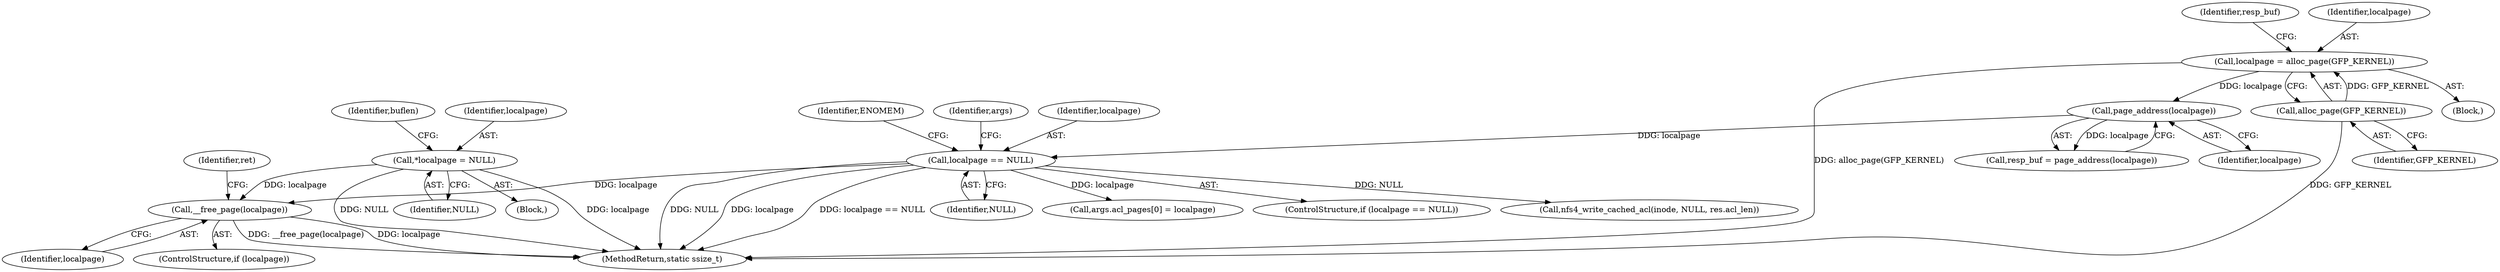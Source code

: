 digraph "1_linux_bf118a342f10dafe44b14451a1392c3254629a1f@API" {
"1000242" [label="(Call,__free_page(localpage))"];
"1000112" [label="(Call,*localpage = NULL)"];
"1000130" [label="(Call,localpage == NULL)"];
"1000127" [label="(Call,page_address(localpage))"];
"1000121" [label="(Call,localpage = alloc_page(GFP_KERNEL))"];
"1000123" [label="(Call,alloc_page(GFP_KERNEL))"];
"1000123" [label="(Call,alloc_page(GFP_KERNEL))"];
"1000112" [label="(Call,*localpage = NULL)"];
"1000240" [label="(ControlStructure,if (localpage))"];
"1000127" [label="(Call,page_address(localpage))"];
"1000136" [label="(Call,args.acl_pages[0] = localpage)"];
"1000121" [label="(Call,localpage = alloc_page(GFP_KERNEL))"];
"1000129" [label="(ControlStructure,if (localpage == NULL))"];
"1000114" [label="(Identifier,NULL)"];
"1000126" [label="(Identifier,resp_buf)"];
"1000199" [label="(Call,nfs4_write_cached_acl(inode, NULL, res.acl_len))"];
"1000124" [label="(Identifier,GFP_KERNEL)"];
"1000125" [label="(Call,resp_buf = page_address(localpage))"];
"1000105" [label="(Block,)"];
"1000246" [label="(MethodReturn,static ssize_t)"];
"1000113" [label="(Identifier,localpage)"];
"1000128" [label="(Identifier,localpage)"];
"1000118" [label="(Identifier,buflen)"];
"1000135" [label="(Identifier,ENOMEM)"];
"1000120" [label="(Block,)"];
"1000139" [label="(Identifier,args)"];
"1000122" [label="(Identifier,localpage)"];
"1000243" [label="(Identifier,localpage)"];
"1000132" [label="(Identifier,NULL)"];
"1000245" [label="(Identifier,ret)"];
"1000130" [label="(Call,localpage == NULL)"];
"1000242" [label="(Call,__free_page(localpage))"];
"1000131" [label="(Identifier,localpage)"];
"1000242" -> "1000240"  [label="AST: "];
"1000242" -> "1000243"  [label="CFG: "];
"1000243" -> "1000242"  [label="AST: "];
"1000245" -> "1000242"  [label="CFG: "];
"1000242" -> "1000246"  [label="DDG: __free_page(localpage)"];
"1000242" -> "1000246"  [label="DDG: localpage"];
"1000112" -> "1000242"  [label="DDG: localpage"];
"1000130" -> "1000242"  [label="DDG: localpage"];
"1000112" -> "1000105"  [label="AST: "];
"1000112" -> "1000114"  [label="CFG: "];
"1000113" -> "1000112"  [label="AST: "];
"1000114" -> "1000112"  [label="AST: "];
"1000118" -> "1000112"  [label="CFG: "];
"1000112" -> "1000246"  [label="DDG: NULL"];
"1000112" -> "1000246"  [label="DDG: localpage"];
"1000130" -> "1000129"  [label="AST: "];
"1000130" -> "1000132"  [label="CFG: "];
"1000131" -> "1000130"  [label="AST: "];
"1000132" -> "1000130"  [label="AST: "];
"1000135" -> "1000130"  [label="CFG: "];
"1000139" -> "1000130"  [label="CFG: "];
"1000130" -> "1000246"  [label="DDG: localpage == NULL"];
"1000130" -> "1000246"  [label="DDG: NULL"];
"1000130" -> "1000246"  [label="DDG: localpage"];
"1000127" -> "1000130"  [label="DDG: localpage"];
"1000130" -> "1000136"  [label="DDG: localpage"];
"1000130" -> "1000199"  [label="DDG: NULL"];
"1000127" -> "1000125"  [label="AST: "];
"1000127" -> "1000128"  [label="CFG: "];
"1000128" -> "1000127"  [label="AST: "];
"1000125" -> "1000127"  [label="CFG: "];
"1000127" -> "1000125"  [label="DDG: localpage"];
"1000121" -> "1000127"  [label="DDG: localpage"];
"1000121" -> "1000120"  [label="AST: "];
"1000121" -> "1000123"  [label="CFG: "];
"1000122" -> "1000121"  [label="AST: "];
"1000123" -> "1000121"  [label="AST: "];
"1000126" -> "1000121"  [label="CFG: "];
"1000121" -> "1000246"  [label="DDG: alloc_page(GFP_KERNEL)"];
"1000123" -> "1000121"  [label="DDG: GFP_KERNEL"];
"1000123" -> "1000124"  [label="CFG: "];
"1000124" -> "1000123"  [label="AST: "];
"1000123" -> "1000246"  [label="DDG: GFP_KERNEL"];
}
